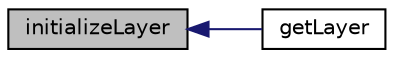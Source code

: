 digraph "initializeLayer"
{
  bgcolor="transparent";
  edge [fontname="Helvetica",fontsize="10",labelfontname="Helvetica",labelfontsize="10"];
  node [fontname="Helvetica",fontsize="10",shape=record];
  rankdir="LR";
  Node1 [label="initializeLayer",height=0.2,width=0.4,color="black", fillcolor="grey75", style="filled" fontcolor="black"];
  Node1 -> Node2 [dir="back",color="midnightblue",fontsize="10",style="solid",fontname="Helvetica"];
  Node2 [label="getLayer",height=0.2,width=0.4,color="black",URL="$classvman_1_1_chunk.html#adc07bc0bec67455dfef61af9ae6571fa",tooltip="Will create a layer if it doesn&#39;t exists already."];
}
